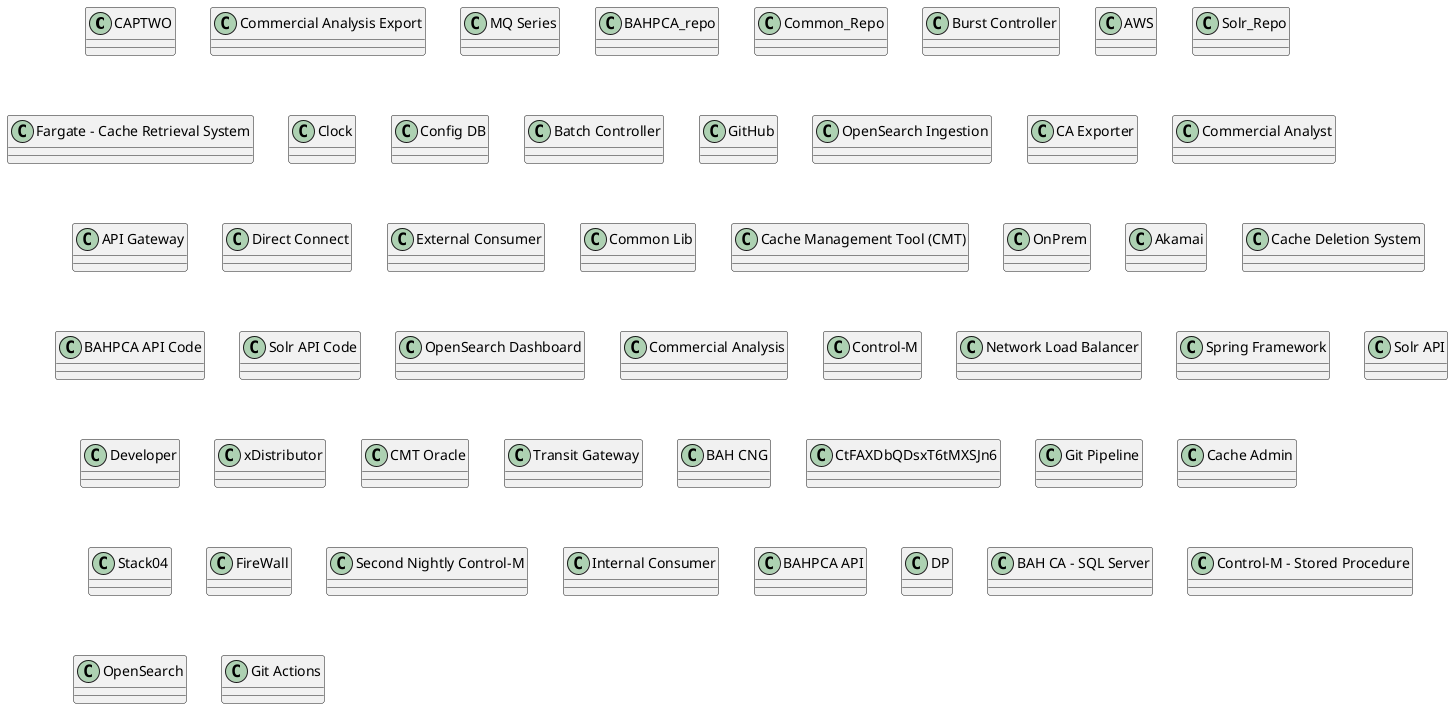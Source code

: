 @startuml
'https://plantuml.com/class-diagram

' CONVERT ICEPANEL DIAGRAM ===========
' Convert            : it.brunasti.icepanel.tools.IcePanelToPlantUMLConverter
' IcePanel JSON File : [./src/test/resources/icepanel-structured.json]
' Configuration      : [./docs/config.json]
' Generated at       : Thu Apr 04 14:29:04 CEST 2024


' CLASSES =======
' {"JDgumJdxCj5dCURdCtKN":{"tagIds":[],"icon":null,"parentIds":["ZCIGbr1fDwSZINSjOb44","CtFAXDbQDsxT6tMXSJn6"],"caption":"","description":"","type":"store","domainId":"rCYIS5lGaeAAIm6lcoo1","parentId":"ZCIGbr1fDwSZINSjOb44","teamIds":[],"technologies":{},"external":false,"name":"CAPTWO","links":{},"id":"JDgumJdxCj5dCURdCtKN","status":"live"},"BxsQud7gKwTvBJQ0KNj2":{"tagIds":[],"icon":{"catalogTechnologyId":"4snyMHpcbNYOElH0BsLc","name":"Spring Apps","url":"https:\/\/icon.icepanel.io\/azure\/png-128\/web\/Azure-Spring-Apps.png"},"parentIds":["cpxxV9fxmR1pgCAxHFdB","CtFAXDbQDsxT6tMXSJn6"],"caption":"","description":"","type":"app","domainId":"rCYIS5lGaeAAIm6lcoo1","parentId":"cpxxV9fxmR1pgCAxHFdB","teamIds":[],"technologies":{"4snyMHpcbNYOElH0BsLc":{"color":"blue","provider":"azure","name":"Spring Apps","index":0,"iconUrl":"https:\/\/icon.icepanel.io\/azure\/png-128\/web\/Azure-Spring-Apps.png","id":"4snyMHpcbNYOElH0BsLc","type":null,"nameShort":"Spring Apps"}},"external":false,"name":"Commercial Analysis Export","links":{},"id":"BxsQud7gKwTvBJQ0KNj2","status":"live"},"P8FRwIacDu7PGvfS8xYm":{"tagIds":[],"icon":{"catalogTechnologyId":"r5jYD8AvS37iGIDQfFDp","name":"IBM MQ","url":"https:\/\/icon.icepanel.io\/custom\/png-128\/ibmmq.png"},"parentIds":["ZCIGbr1fDwSZINSjOb44","CtFAXDbQDsxT6tMXSJn6"],"caption":"","description":"","type":"store","domainId":"rCYIS5lGaeAAIm6lcoo1","parentId":"ZCIGbr1fDwSZINSjOb44","teamIds":[],"technologies":{"r5jYD8AvS37iGIDQfFDp":{"color":"purple","provider":null,"name":"IBM MQ","index":0,"iconUrl":"https:\/\/icon.icepanel.io\/custom\/png-128\/ibmmq.png","id":"r5jYD8AvS37iGIDQfFDp","type":null,"nameShort":"IBM MQ"}},"external":false,"name":"MQ Series","links":{},"id":"P8FRwIacDu7PGvfS8xYm","status":"live"},"DzQ4VPgJYKxSkilz6snk":{"tagIds":[],"icon":{"catalogTechnologyId":"mCxmUTwyXKCTs7oN26iG","urlDark":"https:\/\/icon.icepanel.io\/aws-res\/png-128-dark\/General-Icons\/Git-Repository.png","name":"Git Repository","urlLight":"https:\/\/icon.icepanel.io\/aws-res\/png-128-light\/General-Icons\/Git-Repository.png"},"parentIds":["axBWvtIPYmpByC3xkoHt","CtFAXDbQDsxT6tMXSJn6"],"caption":"","description":"","type":"app","domainId":"rCYIS5lGaeAAIm6lcoo1","parentId":"axBWvtIPYmpByC3xkoHt","teamIds":[],"technologies":{"mCxmUTwyXKCTs7oN26iG":{"iconUrlDark":"https:\/\/icon.icepanel.io\/aws-res\/png-128-dark\/General-Icons\/Git-Repository.png","iconUrlLight":"https:\/\/icon.icepanel.io\/aws-res\/png-128-light\/General-Icons\/Git-Repository.png","color":"grey","provider":"aws","name":"Git Repository","index":0,"id":"mCxmUTwyXKCTs7oN26iG","type":null,"nameShort":"Git Repository"}},"external":false,"name":"BAHPCA_repo","links":{},"id":"DzQ4VPgJYKxSkilz6snk","status":"live"},"6uyz5GXgHFSVjrwIwRKC":{"tagIds":[],"icon":{"catalogTechnologyId":"mCxmUTwyXKCTs7oN26iG","urlDark":"https:\/\/icon.icepanel.io\/aws-res\/png-128-dark\/General-Icons\/Git-Repository.png","name":"Git Repository","urlLight":"https:\/\/icon.icepanel.io\/aws-res\/png-128-light\/General-Icons\/Git-Repository.png"},"parentIds":["axBWvtIPYmpByC3xkoHt","CtFAXDbQDsxT6tMXSJn6"],"caption":"","description":"","type":"app","domainId":"rCYIS5lGaeAAIm6lcoo1","parentId":"axBWvtIPYmpByC3xkoHt","teamIds":[],"technologies":{"mCxmUTwyXKCTs7oN26iG":{"iconUrlDark":"https:\/\/icon.icepanel.io\/aws-res\/png-128-dark\/General-Icons\/Git-Repository.png","iconUrlLight":"https:\/\/icon.icepanel.io\/aws-res\/png-128-light\/General-Icons\/Git-Repository.png","color":"grey","provider":"aws","name":"Git Repository","index":0,"id":"mCxmUTwyXKCTs7oN26iG","type":null,"nameShort":"Git Repository"}},"external":false,"name":"Common_Repo","links":{},"id":"6uyz5GXgHFSVjrwIwRKC","status":"live"},"iCsNVDctelyaR2c4wnkh":{"tagIds":[],"icon":{"catalogTechnologyId":"g7ypLeJbtQ45CmU64LeK","urlDark":"https:\/\/icon.icepanel.io\/aws-res\/png-128-dark\/Compute\/Amazon-EC2_Instance.png","name":"Amazon EC2 Instance","urlLight":"https:\/\/icon.icepanel.io\/aws-res\/png-128-light\/Compute\/Amazon-EC2_Instance.png"},"parentIds":["ZCIGbr1fDwSZINSjOb44","CtFAXDbQDsxT6tMXSJn6"],"caption":"CAPTWO 04 - sse-mhs","description":"","type":"app","domainId":"rCYIS5lGaeAAIm6lcoo1","parentId":"ZCIGbr1fDwSZINSjOb44","teamIds":[],"technologies":{"g7ypLeJbtQ45CmU64LeK":{"iconUrlDark":"https:\/\/icon.icepanel.io\/aws-res\/png-128-dark\/Compute\/Amazon-EC2_Instance.png","iconUrlLight":"https:\/\/icon.icepanel.io\/aws-res\/png-128-light\/Compute\/Amazon-EC2_Instance.png","color":"orange","provider":"aws","name":"Amazon EC2 Instance","index":0,"id":"g7ypLeJbtQ45CmU64LeK","type":null,"nameShort":"EC2 Instance"}},"external":false,"name":"Burst Controller","links":{},"id":"iCsNVDctelyaR2c4wnkh","status":"live"},"9vmw8B9ZSNjTOfwkQyX1":{"tagIds":[],"icon":{"catalogTechnologyId":"3iCmi2W9zVxc1TblWLOp","urlDark":"https:\/\/icon.icepanel.io\/custom\/png-128-dark\/amazon-web-services.png","name":"Amazon Web Services (AWS)","urlLight":"https:\/\/icon.icepanel.io\/custom\/png-128-light\/amazon-web-services.png"},"parentIds":["CtFAXDbQDsxT6tMXSJn6"],"caption":"An external service we rely on","description":"","type":"system","domainId":"rCYIS5lGaeAAIm6lcoo1","parentId":"CtFAXDbQDsxT6tMXSJn6","teamIds":[],"technologies":{"3iCmi2W9zVxc1TblWLOp":{"iconUrlDark":"https:\/\/icon.icepanel.io\/custom\/png-128-dark\/amazon-web-services.png","iconUrlLight":"https:\/\/icon.icepanel.io\/custom\/png-128-light\/amazon-web-services.png","color":"orange","provider":"aws","name":"Amazon Web Services (AWS)","index":0,"id":"3iCmi2W9zVxc1TblWLOp","type":"provider","nameShort":"AWS"}},"external":true,"name":"AWS","links":{},"id":"9vmw8B9ZSNjTOfwkQyX1","status":"live"},"nd7uOWs4bfaeXm73vKFa":{"tagIds":[],"icon":{"catalogTechnologyId":"mCxmUTwyXKCTs7oN26iG","urlDark":"https:\/\/icon.icepanel.io\/aws-res\/png-128-dark\/General-Icons\/Git-Repository.png","name":"Git Repository","urlLight":"https:\/\/icon.icepanel.io\/aws-res\/png-128-light\/General-Icons\/Git-Repository.png"},"parentIds":["axBWvtIPYmpByC3xkoHt","CtFAXDbQDsxT6tMXSJn6"],"caption":"","description":"","type":"app","domainId":"rCYIS5lGaeAAIm6lcoo1","parentId":"axBWvtIPYmpByC3xkoHt","teamIds":[],"technologies":{"mCxmUTwyXKCTs7oN26iG":{"iconUrlDark":"https:\/\/icon.icepanel.io\/aws-res\/png-128-dark\/General-Icons\/Git-Repository.png","iconUrlLight":"https:\/\/icon.icepanel.io\/aws-res\/png-128-light\/General-Icons\/Git-Repository.png","color":"grey","provider":"aws","name":"Git Repository","index":0,"id":"mCxmUTwyXKCTs7oN26iG","type":null,"nameShort":"Git Repository"}},"external":false,"name":"Solr_Repo","links":{},"id":"nd7uOWs4bfaeXm73vKFa","status":"live"},"I7vFZFsQJpkrgebKgiyg":{"tagIds":[],"icon":{"catalogTechnologyId":"xcVKciiQFpqKZwkF7S8l","name":"AWS Fargate","url":"https:\/\/icon.icepanel.io\/aws\/png-128-rounded\/Compute\/AWS-Fargate.png"},"parentIds":["CtFAXDbQDsxT6tMXSJn6"],"caption":"","description":"","type":"area","domainId":"rCYIS5lGaeAAIm6lcoo1","parentId":"CtFAXDbQDsxT6tMXSJn6","teamIds":[],"technologies":{"xcVKciiQFpqKZwkF7S8l":{"color":"orange","provider":"aws","name":"AWS Fargate","index":0,"iconUrl":"https:\/\/icon.icepanel.io\/aws\/png-128-rounded\/Compute\/AWS-Fargate.png","id":"xcVKciiQFpqKZwkF7S8l","type":"service","nameShort":"Fargate"}},"external":false,"name":"Fargate - Cache Retrieval System","links":{},"id":"I7vFZFsQJpkrgebKgiyg","status":"live"},"gjWRDpkTJ13KPRmh36F5":{"tagIds":[],"icon":null,"parentIds":["ZCIGbr1fDwSZINSjOb44","CtFAXDbQDsxT6tMXSJn6"],"caption":"","description":"","type":"app","domainId":"rCYIS5lGaeAAIm6lcoo1","parentId":"ZCIGbr1fDwSZINSjOb44","teamIds":[],"technologies":{},"external":false,"name":"Clock","links":{},"id":"gjWRDpkTJ13KPRmh36F5","status":"live"},"oTdOuXLuTyPzLeCjIYDx":{"tagIds":[],"icon":null,"parentIds":["ZCIGbr1fDwSZINSjOb44","CtFAXDbQDsxT6tMXSJn6"],"caption":"","description":"","type":"store","domainId":"rCYIS5lGaeAAIm6lcoo1","parentId":"ZCIGbr1fDwSZINSjOb44","teamIds":[],"technologies":{},"external":false,"name":"Config DB","links":{},"id":"oTdOuXLuTyPzLeCjIYDx","status":"live"},"FbHUk96QaZQVUumba63H":{"tagIds":[],"icon":{"catalogTechnologyId":"g7ypLeJbtQ45CmU64LeK","urlDark":"https:\/\/icon.icepanel.io\/aws-res\/png-128-dark\/Compute\/Amazon-EC2_Instance.png","name":"Amazon EC2 Instance","urlLight":"https:\/\/icon.icepanel.io\/aws-res\/png-128-light\/Compute\/Amazon-EC2_Instance.png"},"parentIds":["ZCIGbr1fDwSZINSjOb44","CtFAXDbQDsxT6tMXSJn6"],"caption":"CAPTWO 04 - evm-bahem","description":"","type":"app","domainId":"rCYIS5lGaeAAIm6lcoo1","parentId":"ZCIGbr1fDwSZINSjOb44","teamIds":[],"technologies":{"g7ypLeJbtQ45CmU64LeK":{"iconUrlDark":"https:\/\/icon.icepanel.io\/aws-res\/png-128-dark\/Compute\/Amazon-EC2_Instance.png","iconUrlLight":"https:\/\/icon.icepanel.io\/aws-res\/png-128-light\/Compute\/Amazon-EC2_Instance.png","color":"orange","provider":"aws","name":"Amazon EC2 Instance","index":0,"id":"g7ypLeJbtQ45CmU64LeK","type":null,"nameShort":"EC2 Instance"}},"external":false,"name":"Batch Controller","links":{},"id":"FbHUk96QaZQVUumba63H","status":"live"},"axBWvtIPYmpByC3xkoHt":{"tagIds":[],"icon":{"catalogTechnologyId":"98RCFnxKrjfxQG4YGPWR","urlDark":"https:\/\/icon.icepanel.io\/devicons\/png-128-dark\/github.png","name":"GitHub","urlLight":"https:\/\/icon.icepanel.io\/devicons\/png-128-light\/github.png","url":"https:\/\/icon.icepanel.io\/devicons\/png-128\/github.png"},"parentIds":["CtFAXDbQDsxT6tMXSJn6"],"caption":"","description":"","type":"system","domainId":"rCYIS5lGaeAAIm6lcoo1","parentId":"CtFAXDbQDsxT6tMXSJn6","teamIds":[],"technologies":{"98RCFnxKrjfxQG4YGPWR":{"iconUrlDark":"https:\/\/icon.icepanel.io\/devicons\/png-128-dark\/github.png","iconUrlLight":"https:\/\/icon.icepanel.io\/devicons\/png-128-light\/github.png","color":"black","provider":null,"name":"GitHub","index":0,"iconUrl":"https:\/\/icon.icepanel.io\/devicons\/png-128\/github.png","id":"98RCFnxKrjfxQG4YGPWR","type":null,"nameShort":"GitHub"}},"external":false,"name":"GitHub","links":{},"id":"axBWvtIPYmpByC3xkoHt","status":"live"},"oLiyCOrWiJ4p4jQxIr1F":{"tagIds":[],"icon":{"catalogTechnologyId":"FitKYbV3vW7tlIcokJKM","urlDark":"https:\/\/icon.icepanel.io\/aws-res\/png-128-dark\/loT\/AWS-IoT-Analytics_Pipeline.png","name":"AWS IoT Analytics Pipeline","urlLight":"https:\/\/icon.icepanel.io\/aws-res\/png-128-light\/loT\/AWS-IoT-Analytics_Pipeline.png"},"parentIds":["cpxxV9fxmR1pgCAxHFdB","CtFAXDbQDsxT6tMXSJn6"],"caption":"","description":"","type":"app","domainId":"rCYIS5lGaeAAIm6lcoo1","parentId":"cpxxV9fxmR1pgCAxHFdB","teamIds":[],"technologies":{"FitKYbV3vW7tlIcokJKM":{"iconUrlDark":"https:\/\/icon.icepanel.io\/aws-res\/png-128-dark\/loT\/AWS-IoT-Analytics_Pipeline.png","iconUrlLight":"https:\/\/icon.icepanel.io\/aws-res\/png-128-light\/loT\/AWS-IoT-Analytics_Pipeline.png","color":"green","provider":"aws","name":"AWS IoT Analytics Pipeline","index":0,"id":"FitKYbV3vW7tlIcokJKM","type":null,"nameShort":"IoT Analytics Pipeline"}},"external":false,"name":"OpenSearch Ingestion","links":{},"id":"oLiyCOrWiJ4p4jQxIr1F","status":"live"},"aik6DuJQc2KhSf4c5QZV":{"tagIds":[],"icon":{"catalogTechnologyId":"mCxmUTwyXKCTs7oN26iG","urlDark":"https:\/\/icon.icepanel.io\/aws-res\/png-128-dark\/General-Icons\/Git-Repository.png","name":"Git Repository","urlLight":"https:\/\/icon.icepanel.io\/aws-res\/png-128-light\/General-Icons\/Git-Repository.png"},"parentIds":["axBWvtIPYmpByC3xkoHt","CtFAXDbQDsxT6tMXSJn6"],"caption":"","description":"","type":"app","domainId":"rCYIS5lGaeAAIm6lcoo1","parentId":"axBWvtIPYmpByC3xkoHt","teamIds":[],"technologies":{"mCxmUTwyXKCTs7oN26iG":{"iconUrlDark":"https:\/\/icon.icepanel.io\/aws-res\/png-128-dark\/General-Icons\/Git-Repository.png","iconUrlLight":"https:\/\/icon.icepanel.io\/aws-res\/png-128-light\/General-Icons\/Git-Repository.png","color":"grey","provider":"aws","name":"Git Repository","index":0,"id":"mCxmUTwyXKCTs7oN26iG","type":null,"nameShort":"Git Repository"}},"external":false,"name":"CA Exporter","links":{},"id":"aik6DuJQc2KhSf4c5QZV","status":"live"},"f1fiXJziytRGVe7hFuLo":{"tagIds":[],"icon":null,"parentIds":["CtFAXDbQDsxT6tMXSJn6"],"caption":"","description":"","type":"actor","domainId":"rCYIS5lGaeAAIm6lcoo1","parentId":"CtFAXDbQDsxT6tMXSJn6","teamIds":[],"technologies":{},"external":false,"name":"Commercial Analyst","links":{},"id":"f1fiXJziytRGVe7hFuLo","status":"live"},"heuHGHPQyPiOSCrreA29":{"tagIds":[],"icon":{"catalogTechnologyId":"7QHP34ZO20DfrkvkWWh8","name":"AWS API Gateway","url":"https:\/\/icon.icepanel.io\/aws\/png-128-rounded\/App-Integration\/Amazon-API-Gateway.png"},"parentIds":["cpxxV9fxmR1pgCAxHFdB","CtFAXDbQDsxT6tMXSJn6"],"caption":"","description":"","type":"app","domainId":"rCYIS5lGaeAAIm6lcoo1","parentId":"cpxxV9fxmR1pgCAxHFdB","teamIds":[],"technologies":{"7QHP34ZO20DfrkvkWWh8":{"color":"pink","provider":"aws","name":"AWS API Gateway","index":0,"iconUrl":"https:\/\/icon.icepanel.io\/aws\/png-128-rounded\/App-Integration\/Amazon-API-Gateway.png","id":"7QHP34ZO20DfrkvkWWh8","type":"service","nameShort":"API Gateway"}},"external":false,"name":"API Gateway","links":{},"id":"heuHGHPQyPiOSCrreA29","status":"live"},"p4yomm0RrOrYTNX8VvEg":{"tagIds":[],"icon":{"catalogTechnologyId":"XKlENu5pnf1y8hrYx8pR","name":"AWS Direct Connect","url":"https:\/\/icon.icepanel.io\/aws\/png-128-rounded\/Networking-Content-Delivery\/AWS-Direct-Connect.png"},"parentIds":["cpxxV9fxmR1pgCAxHFdB","CtFAXDbQDsxT6tMXSJn6"],"caption":"","description":"","type":"app","domainId":"rCYIS5lGaeAAIm6lcoo1","parentId":"cpxxV9fxmR1pgCAxHFdB","teamIds":[],"technologies":{"XKlENu5pnf1y8hrYx8pR":{"color":"purple","provider":"aws","name":"AWS Direct Connect","index":0,"iconUrl":"https:\/\/icon.icepanel.io\/aws\/png-128-rounded\/Networking-Content-Delivery\/AWS-Direct-Connect.png","id":"XKlENu5pnf1y8hrYx8pR","type":"service","nameShort":"Direct Connect"}},"external":false,"name":"Direct Connect","links":{},"id":"p4yomm0RrOrYTNX8VvEg","status":"live"},"zG9XKg0FTcWTUZCp0G59":{"tagIds":[],"icon":null,"parentIds":["CtFAXDbQDsxT6tMXSJn6"],"caption":"","description":"","type":"actor","domainId":"rCYIS5lGaeAAIm6lcoo1","parentId":"CtFAXDbQDsxT6tMXSJn6","teamIds":[],"technologies":{},"external":false,"name":"External Consumer","links":{},"id":"zG9XKg0FTcWTUZCp0G59","status":"live"},"DqaxYHtWGYqlWeYgZkyP":{"tagIds":[],"icon":{"catalogTechnologyId":"7NkfDiLzoYOcrpKn1Xda","urlDark":"https:\/\/icon.icepanel.io\/devicons\/png-128-dark\/java.png","name":"Java","urlLight":"https:\/\/icon.icepanel.io\/devicons\/png-128-light\/java.png","url":"https:\/\/icon.icepanel.io\/devicons\/png-128\/java.png"},"parentIds":["4teQrlbMUj5LLqxdVcPK","cpxxV9fxmR1pgCAxHFdB","CtFAXDbQDsxT6tMXSJn6"],"caption":"","description":"","type":"component","domainId":"rCYIS5lGaeAAIm6lcoo1","parentId":"4teQrlbMUj5LLqxdVcPK","teamIds":[],"technologies":{"7NkfDiLzoYOcrpKn1Xda":{"iconUrlDark":"https:\/\/icon.icepanel.io\/devicons\/png-128-dark\/java.png","iconUrlLight":"https:\/\/icon.icepanel.io\/devicons\/png-128-light\/java.png","color":"blue","provider":null,"name":"Java","index":0,"iconUrl":"https:\/\/icon.icepanel.io\/devicons\/png-128\/java.png","id":"7NkfDiLzoYOcrpKn1Xda","type":"language","nameShort":"Java"}},"external":false,"name":"Common Lib","links":{},"id":"DqaxYHtWGYqlWeYgZkyP","status":"live"},"ca13KkX3DwaOlAXtqCBu":{"tagIds":[],"icon":{"catalogTechnologyId":"g7ypLeJbtQ45CmU64LeK","urlDark":"https:\/\/icon.icepanel.io\/aws-res\/png-128-dark\/Compute\/Amazon-EC2_Instance.png","name":"Amazon EC2 Instance","urlLight":"https:\/\/icon.icepanel.io\/aws-res\/png-128-light\/Compute\/Amazon-EC2_Instance.png"},"parentIds":["ZCIGbr1fDwSZINSjOb44","CtFAXDbQDsxT6tMXSJn6"],"caption":"","description":"","type":"app","domainId":"rCYIS5lGaeAAIm6lcoo1","parentId":"ZCIGbr1fDwSZINSjOb44","teamIds":[],"technologies":{"g7ypLeJbtQ45CmU64LeK":{"iconUrlDark":"https:\/\/icon.icepanel.io\/aws-res\/png-128-dark\/Compute\/Amazon-EC2_Instance.png","iconUrlLight":"https:\/\/icon.icepanel.io\/aws-res\/png-128-light\/Compute\/Amazon-EC2_Instance.png","color":"orange","provider":"aws","name":"Amazon EC2 Instance","index":0,"id":"g7ypLeJbtQ45CmU64LeK","type":null,"nameShort":"EC2 Instance"}},"external":false,"name":"Cache Management Tool (CMT)","links":{},"id":"ca13KkX3DwaOlAXtqCBu","status":"live"},"ZCIGbr1fDwSZINSjOb44":{"tagIds":[],"icon":null,"parentIds":["CtFAXDbQDsxT6tMXSJn6"],"caption":"","description":"","type":"system","domainId":"rCYIS5lGaeAAIm6lcoo1","parentId":"CtFAXDbQDsxT6tMXSJn6","teamIds":[],"technologies":{},"external":false,"name":"OnPrem","links":{},"id":"ZCIGbr1fDwSZINSjOb44","status":"live"},"LqXZYPgQ9UPjc7lqtp7S":{"tagIds":[],"icon":null,"parentIds":["CtFAXDbQDsxT6tMXSJn6"],"caption":"","description":"","type":"system","domainId":"rCYIS5lGaeAAIm6lcoo1","parentId":"CtFAXDbQDsxT6tMXSJn6","teamIds":[],"technologies":{},"external":false,"name":"Akamai","links":{},"id":"LqXZYPgQ9UPjc7lqtp7S","status":"live"},"hQNUt4ZkKRpf1tU4WmD7":{"tagIds":[],"icon":{"catalogTechnologyId":"P98afBibdF0t4DJdJHP3","name":"AWS Lambda","url":"https:\/\/icon.icepanel.io\/aws\/png-128-rounded\/Compute\/AWS-Lambda.png"},"parentIds":["cpxxV9fxmR1pgCAxHFdB","CtFAXDbQDsxT6tMXSJn6"],"caption":"","description":"","type":"app","domainId":"rCYIS5lGaeAAIm6lcoo1","parentId":"cpxxV9fxmR1pgCAxHFdB","teamIds":[],"technologies":{"P98afBibdF0t4DJdJHP3":{"color":"orange","provider":"aws","name":"AWS Lambda","index":0,"iconUrl":"https:\/\/icon.icepanel.io\/aws\/png-128-rounded\/Compute\/AWS-Lambda.png","id":"P98afBibdF0t4DJdJHP3","type":"service","nameShort":"Lambda"}},"external":false,"name":"Cache Deletion System","links":{},"id":"hQNUt4ZkKRpf1tU4WmD7","status":"live"},"Nr2rq32hBezwoAGeNT2U":{"tagIds":[],"icon":{"catalogTechnologyId":"7NkfDiLzoYOcrpKn1Xda","urlDark":"https:\/\/icon.icepanel.io\/devicons\/png-128-dark\/java.png","name":"Java","urlLight":"https:\/\/icon.icepanel.io\/devicons\/png-128-light\/java.png","url":"https:\/\/icon.icepanel.io\/devicons\/png-128\/java.png"},"parentIds":["4teQrlbMUj5LLqxdVcPK","cpxxV9fxmR1pgCAxHFdB","CtFAXDbQDsxT6tMXSJn6"],"caption":"","description":"","type":"component","domainId":"rCYIS5lGaeAAIm6lcoo1","parentId":"4teQrlbMUj5LLqxdVcPK","teamIds":[],"technologies":{"7NkfDiLzoYOcrpKn1Xda":{"iconUrlDark":"https:\/\/icon.icepanel.io\/devicons\/png-128-dark\/java.png","iconUrlLight":"https:\/\/icon.icepanel.io\/devicons\/png-128-light\/java.png","color":"blue","provider":null,"name":"Java","index":0,"iconUrl":"https:\/\/icon.icepanel.io\/devicons\/png-128\/java.png","id":"7NkfDiLzoYOcrpKn1Xda","type":"language","nameShort":"Java"}},"external":false,"name":"BAHPCA API Code","links":{},"id":"Nr2rq32hBezwoAGeNT2U","status":"live"},"Vg8nvjzPDirSBRjT8K3Q":{"tagIds":[],"icon":{"catalogTechnologyId":"7NkfDiLzoYOcrpKn1Xda","urlDark":"https:\/\/icon.icepanel.io\/devicons\/png-128-dark\/java.png","name":"Java","urlLight":"https:\/\/icon.icepanel.io\/devicons\/png-128-light\/java.png","url":"https:\/\/icon.icepanel.io\/devicons\/png-128\/java.png"},"parentIds":["OmsC5XSTv64h2ua9yNDK","cpxxV9fxmR1pgCAxHFdB","CtFAXDbQDsxT6tMXSJn6"],"caption":"","description":"","type":"component","domainId":"rCYIS5lGaeAAIm6lcoo1","parentId":"OmsC5XSTv64h2ua9yNDK","teamIds":[],"technologies":{"7NkfDiLzoYOcrpKn1Xda":{"iconUrlDark":"https:\/\/icon.icepanel.io\/devicons\/png-128-dark\/java.png","iconUrlLight":"https:\/\/icon.icepanel.io\/devicons\/png-128-light\/java.png","color":"blue","provider":null,"name":"Java","index":0,"iconUrl":"https:\/\/icon.icepanel.io\/devicons\/png-128\/java.png","id":"7NkfDiLzoYOcrpKn1Xda","type":"language","nameShort":"Java"}},"external":false,"name":"Solr API Code","links":{},"id":"Vg8nvjzPDirSBRjT8K3Q","status":"live"},"LOCysP2vMe5DXLAHEYdU":{"tagIds":[],"icon":{"catalogTechnologyId":"OILxK1wZlAzxFg0vRPea","urlDark":"https:\/\/icon.icepanel.io\/aws-res\/png-128-dark\/Analytics\/Amazon-OpenSearch-Service_Data-Node.png","name":"Amazon OpenSearch Service Data Node","urlLight":"https:\/\/icon.icepanel.io\/aws-res\/png-128-light\/Analytics\/Amazon-OpenSearch-Service_Data-Node.png"},"parentIds":["cpxxV9fxmR1pgCAxHFdB","CtFAXDbQDsxT6tMXSJn6"],"caption":"","description":"","type":"app","domainId":"rCYIS5lGaeAAIm6lcoo1","parentId":"cpxxV9fxmR1pgCAxHFdB","teamIds":[],"technologies":{"OILxK1wZlAzxFg0vRPea":{"iconUrlDark":"https:\/\/icon.icepanel.io\/aws-res\/png-128-dark\/Analytics\/Amazon-OpenSearch-Service_Data-Node.png","iconUrlLight":"https:\/\/icon.icepanel.io\/aws-res\/png-128-light\/Analytics\/Amazon-OpenSearch-Service_Data-Node.png","color":"purple","provider":"aws","name":"Amazon OpenSearch Service Data Node","index":0,"id":"OILxK1wZlAzxFg0vRPea","type":null,"nameShort":"OpenSearch Data"}},"external":false,"name":"OpenSearch Dashboard","links":{},"id":"LOCysP2vMe5DXLAHEYdU","status":"live"},"CItv6n6SBurYiSzKIbhf":{"tagIds":[],"icon":{"catalogTechnologyId":"g7ypLeJbtQ45CmU64LeK","urlDark":"https:\/\/icon.icepanel.io\/aws-res\/png-128-dark\/Compute\/Amazon-EC2_Instance.png","name":"Amazon EC2 Instance","urlLight":"https:\/\/icon.icepanel.io\/aws-res\/png-128-light\/Compute\/Amazon-EC2_Instance.png"},"parentIds":["CtFAXDbQDsxT6tMXSJn6"],"caption":"","description":"","type":"area","domainId":"rCYIS5lGaeAAIm6lcoo1","parentId":"CtFAXDbQDsxT6tMXSJn6","teamIds":[],"technologies":{"g7ypLeJbtQ45CmU64LeK":{"iconUrlDark":"https:\/\/icon.icepanel.io\/aws-res\/png-128-dark\/Compute\/Amazon-EC2_Instance.png","iconUrlLight":"https:\/\/icon.icepanel.io\/aws-res\/png-128-light\/Compute\/Amazon-EC2_Instance.png","color":"orange","provider":"aws","name":"Amazon EC2 Instance","index":0,"id":"g7ypLeJbtQ45CmU64LeK","type":null,"nameShort":"EC2 Instance"}},"external":false,"name":"Commercial Analysis","links":{},"id":"CItv6n6SBurYiSzKIbhf","status":"live"},"fw0FSosDQxrXPus6KZ6i":{"tagIds":[],"icon":{"catalogTechnologyId":"IaNfzIrHj6bsi9xzLlU1","name":"Controls Horizontal","url":"https:\/\/icon.icepanel.io\/azure\/png-128\/general\/Controls-Horizontal.png"},"parentIds":["ZCIGbr1fDwSZINSjOb44","CtFAXDbQDsxT6tMXSJn6"],"caption":"Batch Job which invokes Burst Controller","description":"","type":"app","domainId":"rCYIS5lGaeAAIm6lcoo1","parentId":"ZCIGbr1fDwSZINSjOb44","teamIds":[],"technologies":{"IaNfzIrHj6bsi9xzLlU1":{"color":"green","provider":"azure","name":"Controls Horizontal","index":0,"iconUrl":"https:\/\/icon.icepanel.io\/azure\/png-128\/general\/Controls-Horizontal.png","id":"IaNfzIrHj6bsi9xzLlU1","type":null,"nameShort":"Controls Horizontal"}},"external":false,"name":"Control-M","links":{},"id":"fw0FSosDQxrXPus6KZ6i","status":"live"},"Xoxj4IX90NjN8wiNvxFB":{"tagIds":[],"icon":{"catalogTechnologyId":"O9SolLOSdfQdenVfr2QE","name":"Load Balancer","url":"https:\/\/icon.icepanel.io\/azure\/png-128\/networking\/Load-Balancers.png"},"parentIds":["cpxxV9fxmR1pgCAxHFdB","CtFAXDbQDsxT6tMXSJn6"],"caption":"","description":"","type":"app","domainId":"rCYIS5lGaeAAIm6lcoo1","parentId":"cpxxV9fxmR1pgCAxHFdB","teamIds":[],"technologies":{"O9SolLOSdfQdenVfr2QE":{"color":"green","provider":"azure","name":"Load Balancer","index":0,"iconUrl":"https:\/\/icon.icepanel.io\/azure\/png-128\/networking\/Load-Balancers.png","id":"O9SolLOSdfQdenVfr2QE","type":"service","nameShort":"Load Balancer"}},"external":false,"name":"Network Load Balancer","links":{},"id":"Xoxj4IX90NjN8wiNvxFB","status":"live"},"JOCj92Vc2CEAUN8hquBI":{"tagIds":[],"icon":{"catalogTechnologyId":"M8wTWhwNJfsMnYw8s7Os","name":"Spring","url":"https:\/\/icon.icepanel.io\/devicons\/png-128\/spring.png"},"parentIds":["4teQrlbMUj5LLqxdVcPK","cpxxV9fxmR1pgCAxHFdB","CtFAXDbQDsxT6tMXSJn6"],"caption":"","description":"","type":"component","domainId":"rCYIS5lGaeAAIm6lcoo1","parentId":"4teQrlbMUj5LLqxdVcPK","teamIds":[],"technologies":{"M8wTWhwNJfsMnYw8s7Os":{"color":"green","provider":null,"name":"Spring","index":0,"iconUrl":"https:\/\/icon.icepanel.io\/devicons\/png-128\/spring.png","id":"M8wTWhwNJfsMnYw8s7Os","type":null,"nameShort":"Spring"}},"external":false,"name":"Spring Framework","links":{},"id":"JOCj92Vc2CEAUN8hquBI","status":"live"},"OmsC5XSTv64h2ua9yNDK":{"tagIds":[],"icon":{"catalogTechnologyId":"4snyMHpcbNYOElH0BsLc","name":"Spring Apps","url":"https:\/\/icon.icepanel.io\/azure\/png-128\/web\/Azure-Spring-Apps.png"},"parentIds":["cpxxV9fxmR1pgCAxHFdB","CtFAXDbQDsxT6tMXSJn6"],"caption":"","description":"","type":"app","domainId":"rCYIS5lGaeAAIm6lcoo1","parentId":"cpxxV9fxmR1pgCAxHFdB","teamIds":[],"technologies":{"4snyMHpcbNYOElH0BsLc":{"color":"blue","provider":"azure","name":"Spring Apps","index":0,"iconUrl":"https:\/\/icon.icepanel.io\/azure\/png-128\/web\/Azure-Spring-Apps.png","id":"4snyMHpcbNYOElH0BsLc","type":null,"nameShort":"Spring Apps"}},"external":false,"name":"Solr API","links":{},"id":"OmsC5XSTv64h2ua9yNDK","status":"live"},"oTbmuU7ncIHqPnGupIDk":{"tagIds":[],"icon":null,"parentIds":["CtFAXDbQDsxT6tMXSJn6"],"caption":"","description":"","type":"actor","domainId":"rCYIS5lGaeAAIm6lcoo1","parentId":"CtFAXDbQDsxT6tMXSJn6","teamIds":[],"technologies":{},"external":false,"name":"Developer","links":{},"id":"oTbmuU7ncIHqPnGupIDk","status":"live"},"CBSTDIDaQZluhMUnj5Mq":{"tagIds":[],"icon":{"catalogTechnologyId":"g7ypLeJbtQ45CmU64LeK","urlDark":"https:\/\/icon.icepanel.io\/aws-res\/png-128-dark\/Compute\/Amazon-EC2_Instance.png","name":"Amazon EC2 Instance","urlLight":"https:\/\/icon.icepanel.io\/aws-res\/png-128-light\/Compute\/Amazon-EC2_Instance.png"},"parentIds":["ZCIGbr1fDwSZINSjOb44","CtFAXDbQDsxT6tMXSJn6"],"caption":"","description":"","type":"app","domainId":"rCYIS5lGaeAAIm6lcoo1","parentId":"ZCIGbr1fDwSZINSjOb44","teamIds":[],"technologies":{"g7ypLeJbtQ45CmU64LeK":{"iconUrlDark":"https:\/\/icon.icepanel.io\/aws-res\/png-128-dark\/Compute\/Amazon-EC2_Instance.png","iconUrlLight":"https:\/\/icon.icepanel.io\/aws-res\/png-128-light\/Compute\/Amazon-EC2_Instance.png","color":"orange","provider":"aws","name":"Amazon EC2 Instance","index":0,"id":"g7ypLeJbtQ45CmU64LeK","type":null,"nameShort":"EC2 Instance"}},"external":false,"name":"xDistributor","links":{},"id":"CBSTDIDaQZluhMUnj5Mq","status":"live"},"HhxISGaz4P94iRFwLQgB":{"tagIds":[],"icon":{"catalogTechnologyId":"915uOxeahqTBIUMukZqC","urlDark":"https:\/\/icon.icepanel.io\/devicons\/png-128-dark\/oracle.png","name":"Oracle Database","urlLight":"https:\/\/icon.icepanel.io\/devicons\/png-128-light\/oracle.png","url":"https:\/\/icon.icepanel.io\/devicons\/png-128\/oracle.png"},"parentIds":["ZCIGbr1fDwSZINSjOb44","CtFAXDbQDsxT6tMXSJn6"],"caption":"This DB is shared with the \"Ground Cache\"","description":"","type":"store","domainId":"rCYIS5lGaeAAIm6lcoo1","parentId":"ZCIGbr1fDwSZINSjOb44","teamIds":[],"technologies":{"915uOxeahqTBIUMukZqC":{"iconUrlDark":"https:\/\/icon.icepanel.io\/devicons\/png-128-dark\/oracle.png","iconUrlLight":"https:\/\/icon.icepanel.io\/devicons\/png-128-light\/oracle.png","color":"red","provider":null,"name":"Oracle Database","index":0,"iconUrl":"https:\/\/icon.icepanel.io\/devicons\/png-128\/oracle.png","id":"915uOxeahqTBIUMukZqC","type":"database","nameShort":"Oracle"}},"external":false,"name":"CMT Oracle","links":{},"id":"HhxISGaz4P94iRFwLQgB","status":"live"},"MoA8eTudOD7sWkzZF9av":{"tagIds":[],"icon":{"catalogTechnologyId":"BCRxgt3yxvzcvoFz5mfx","name":"AWS Transit Gateway","url":"https:\/\/icon.icepanel.io\/aws\/png-128-rounded\/Networking-Content-Delivery\/AWS-Transit-Gateway.png"},"parentIds":["cpxxV9fxmR1pgCAxHFdB","CtFAXDbQDsxT6tMXSJn6"],"caption":"","description":"","type":"app","domainId":"rCYIS5lGaeAAIm6lcoo1","parentId":"cpxxV9fxmR1pgCAxHFdB","teamIds":[],"technologies":{"BCRxgt3yxvzcvoFz5mfx":{"color":"purple","provider":"aws","name":"AWS Transit Gateway","index":0,"iconUrl":"https:\/\/icon.icepanel.io\/aws\/png-128-rounded\/Networking-Content-Delivery\/AWS-Transit-Gateway.png","id":"BCRxgt3yxvzcvoFz5mfx","type":"service","nameShort":"Transit Gateway"}},"external":false,"name":"Transit Gateway","links":{},"id":"MoA8eTudOD7sWkzZF9av","status":"live"},"cpxxV9fxmR1pgCAxHFdB":{"tagIds":[],"icon":null,"parentIds":["CtFAXDbQDsxT6tMXSJn6"],"caption":"Delivers value to our customers","description":"","type":"system","domainId":"rCYIS5lGaeAAIm6lcoo1","parentId":"CtFAXDbQDsxT6tMXSJn6","teamIds":[],"technologies":{},"external":false,"name":"BAH CNG","links":{},"id":"cpxxV9fxmR1pgCAxHFdB","status":"live"},"CtFAXDbQDsxT6tMXSJn6":{"tagIds":[],"icon":null,"parentIds":[],"caption":"","description":"","type":"root","domainId":"rCYIS5lGaeAAIm6lcoo1","parentId":null,"teamIds":[],"technologies":{},"external":false,"name":"","links":{},"id":"CtFAXDbQDsxT6tMXSJn6","status":"live"},"F2hUPV68esNdYOZlEDZp":{"tagIds":[],"icon":null,"parentIds":["axBWvtIPYmpByC3xkoHt","CtFAXDbQDsxT6tMXSJn6"],"caption":"","description":"","type":"app","domainId":"rCYIS5lGaeAAIm6lcoo1","parentId":"axBWvtIPYmpByC3xkoHt","teamIds":[],"technologies":{},"external":false,"name":"Git Pipeline","links":{},"id":"F2hUPV68esNdYOZlEDZp","status":"live"},"mtyHirRmDImFDmca6URg":{"tagIds":[],"icon":null,"parentIds":["CtFAXDbQDsxT6tMXSJn6"],"caption":"","description":"","type":"actor","domainId":"rCYIS5lGaeAAIm6lcoo1","parentId":"CtFAXDbQDsxT6tMXSJn6","teamIds":[],"technologies":{},"external":false,"name":"Cache Admin","links":{},"id":"mtyHirRmDImFDmca6URg","status":"live"},"inWNURLOkdfMxP6gZ2Ap":{"tagIds":[],"icon":null,"parentIds":["CtFAXDbQDsxT6tMXSJn6"],"caption":"","description":"","type":"area","domainId":"rCYIS5lGaeAAIm6lcoo1","parentId":"CtFAXDbQDsxT6tMXSJn6","teamIds":[],"technologies":{},"external":false,"name":"Stack04","links":{},"id":"inWNURLOkdfMxP6gZ2Ap","status":"live"},"uFk6F6ZcKKvnkVRkCNgH":{"tagIds":[],"icon":{"catalogTechnologyId":"Hq12fAPwe9ECm6ms8uHO","urlDark":"https:\/\/icon.icepanel.io\/aws-res\/png-128-dark\/General-Icons\/Firewall.png","name":"Firewall","urlLight":"https:\/\/icon.icepanel.io\/aws-res\/png-128-light\/General-Icons\/Firewall.png"},"parentIds":["cpxxV9fxmR1pgCAxHFdB","CtFAXDbQDsxT6tMXSJn6"],"caption":"","description":"","type":"app","domainId":"rCYIS5lGaeAAIm6lcoo1","parentId":"cpxxV9fxmR1pgCAxHFdB","teamIds":[],"technologies":{"Hq12fAPwe9ECm6ms8uHO":{"iconUrlDark":"https:\/\/icon.icepanel.io\/aws-res\/png-128-dark\/General-Icons\/Firewall.png","iconUrlLight":"https:\/\/icon.icepanel.io\/aws-res\/png-128-light\/General-Icons\/Firewall.png","color":"grey","provider":"aws","name":"Firewall","index":0,"id":"Hq12fAPwe9ECm6ms8uHO","type":null,"nameShort":"Firewall"}},"external":false,"name":"FireWall","links":{},"id":"uFk6F6ZcKKvnkVRkCNgH","status":"live"},"M6xfKV1sWabaqUXxMo6D":{"tagIds":[],"icon":{"catalogTechnologyId":"IaNfzIrHj6bsi9xzLlU1","name":"Controls Horizontal","url":"https:\/\/icon.icepanel.io\/azure\/png-128\/general\/Controls-Horizontal.png"},"parentIds":["ZCIGbr1fDwSZINSjOb44","CtFAXDbQDsxT6tMXSJn6"],"caption":"","description":"","type":"app","domainId":"rCYIS5lGaeAAIm6lcoo1","parentId":"ZCIGbr1fDwSZINSjOb44","teamIds":[],"technologies":{"IaNfzIrHj6bsi9xzLlU1":{"color":"green","provider":"azure","name":"Controls Horizontal","index":0,"iconUrl":"https:\/\/icon.icepanel.io\/azure\/png-128\/general\/Controls-Horizontal.png","id":"IaNfzIrHj6bsi9xzLlU1","type":null,"nameShort":"Controls Horizontal"}},"external":false,"name":"Second Nightly Control-M","links":{},"id":"M6xfKV1sWabaqUXxMo6D","status":"live"},"wSyyLfkRhknshpX3pdWJ":{"tagIds":[],"icon":null,"parentIds":["CtFAXDbQDsxT6tMXSJn6"],"caption":"","description":"","type":"actor","domainId":"rCYIS5lGaeAAIm6lcoo1","parentId":"CtFAXDbQDsxT6tMXSJn6","teamIds":[],"technologies":{},"external":false,"name":"Internal Consumer","links":{},"id":"wSyyLfkRhknshpX3pdWJ","status":"live"},"4teQrlbMUj5LLqxdVcPK":{"tagIds":[],"icon":{"catalogTechnologyId":"4snyMHpcbNYOElH0BsLc","name":"Spring Apps","url":"https:\/\/icon.icepanel.io\/azure\/png-128\/web\/Azure-Spring-Apps.png"},"parentIds":["cpxxV9fxmR1pgCAxHFdB","CtFAXDbQDsxT6tMXSJn6"],"caption":"","description":"","type":"app","domainId":"rCYIS5lGaeAAIm6lcoo1","parentId":"cpxxV9fxmR1pgCAxHFdB","teamIds":[],"technologies":{"4snyMHpcbNYOElH0BsLc":{"color":"blue","provider":"azure","name":"Spring Apps","index":0,"iconUrl":"https:\/\/icon.icepanel.io\/azure\/png-128\/web\/Azure-Spring-Apps.png","id":"4snyMHpcbNYOElH0BsLc","type":null,"nameShort":"Spring Apps"}},"external":false,"name":"BAHPCA API","links":{},"id":"4teQrlbMUj5LLqxdVcPK","status":"live"},"zKtL799aVzgaZLWgIcD6":{"tagIds":[],"icon":null,"parentIds":["ZCIGbr1fDwSZINSjOb44","CtFAXDbQDsxT6tMXSJn6"],"caption":"","description":"","type":"store","domainId":"rCYIS5lGaeAAIm6lcoo1","parentId":"ZCIGbr1fDwSZINSjOb44","teamIds":[],"technologies":{},"external":false,"name":"DP","links":{},"id":"zKtL799aVzgaZLWgIcD6","status":"live"},"N5ViUhQIiCffQr67385p":{"tagIds":[],"icon":{"catalogTechnologyId":"Gq2CQtC4j7o8HK2dhuzO","name":"SQL Server Registries","url":"https:\/\/icon.icepanel.io\/azure\/png-128\/databases\/SQL-Server-Registries.png"},"parentIds":["cpxxV9fxmR1pgCAxHFdB","CtFAXDbQDsxT6tMXSJn6"],"caption":"","description":"Steve Edgerton:\n\n- BAHSQL1.bah.ba.com\n- CNG , schema dbo.\n- 100.64.64.215\n- Account: bahsql-prd (147441800008)\n- TCP 1433\n\nLive and Test users\n\nSystem:\n\nWindows Server 2019 ,SQL Server 2017, Domain BAH.ba.com","type":"store","domainId":"rCYIS5lGaeAAIm6lcoo1","parentId":"cpxxV9fxmR1pgCAxHFdB","teamIds":[],"technologies":{"Gq2CQtC4j7o8HK2dhuzO":{"color":"blue","provider":"azure","name":"SQL Server Registries","index":0,"iconUrl":"https:\/\/icon.icepanel.io\/azure\/png-128\/databases\/SQL-Server-Registries.png","id":"Gq2CQtC4j7o8HK2dhuzO","type":null,"nameShort":"SQL Server Registries"}},"external":false,"name":"BAH CA\nSQL Server","links":{},"id":"N5ViUhQIiCffQr67385p","status":"live"},"HRtqQ8npZIhFIJyE4fny":{"tagIds":[],"icon":{"catalogTechnologyId":"IaNfzIrHj6bsi9xzLlU1","name":"Controls Horizontal","url":"https:\/\/icon.icepanel.io\/azure\/png-128\/general\/Controls-Horizontal.png"},"parentIds":["ZCIGbr1fDwSZINSjOb44","CtFAXDbQDsxT6tMXSJn6"],"caption":"","description":"","type":"app","domainId":"rCYIS5lGaeAAIm6lcoo1","parentId":"ZCIGbr1fDwSZINSjOb44","teamIds":[],"technologies":{"IaNfzIrHj6bsi9xzLlU1":{"color":"green","provider":"azure","name":"Controls Horizontal","index":0,"iconUrl":"https:\/\/icon.icepanel.io\/azure\/png-128\/general\/Controls-Horizontal.png","id":"IaNfzIrHj6bsi9xzLlU1","type":null,"nameShort":"Controls Horizontal"}},"external":false,"name":"Control-M\nStored Procedure","links":{},"id":"HRtqQ8npZIhFIJyE4fny","status":"live"},"MzZVLTUQ74KbySVwdHfZ":{"tagIds":[],"icon":{"catalogTechnologyId":"Wur5G1okQ9klpm7e5lSv","urlDark":"https:\/\/icon.icepanel.io\/aws-res\/png-128-dark\/Analytics\/Amazon-OpenSearch-Service_Index.png","name":"Amazon OpenSearch Service Index","urlLight":"https:\/\/icon.icepanel.io\/aws-res\/png-128-light\/Analytics\/Amazon-OpenSearch-Service_Index.png"},"parentIds":["cpxxV9fxmR1pgCAxHFdB","CtFAXDbQDsxT6tMXSJn6"],"caption":"","description":"","type":"store","domainId":"rCYIS5lGaeAAIm6lcoo1","parentId":"cpxxV9fxmR1pgCAxHFdB","teamIds":[],"technologies":{"Wur5G1okQ9klpm7e5lSv":{"iconUrlDark":"https:\/\/icon.icepanel.io\/aws-res\/png-128-dark\/Analytics\/Amazon-OpenSearch-Service_Index.png","iconUrlLight":"https:\/\/icon.icepanel.io\/aws-res\/png-128-light\/Analytics\/Amazon-OpenSearch-Service_Index.png","color":"purple","provider":"aws","name":"Amazon OpenSearch Service Index","index":0,"id":"Wur5G1okQ9klpm7e5lSv","type":null,"nameShort":"OpenSearch Index"}},"external":false,"name":"OpenSearch","links":{},"id":"MzZVLTUQ74KbySVwdHfZ","status":"live"},"sevE1WSEK6p75cxmStkb":{"tagIds":[],"icon":null,"parentIds":["axBWvtIPYmpByC3xkoHt","CtFAXDbQDsxT6tMXSJn6"],"caption":"","description":"","type":"app","domainId":"rCYIS5lGaeAAIm6lcoo1","parentId":"axBWvtIPYmpByC3xkoHt","teamIds":[],"technologies":{},"external":false,"name":"Git Actions","links":{},"id":"sevE1WSEK6p75cxmStkb","status":"live"}}
class "CAPTWO" as JDgumJdxCj5dCURdCtKN 
class "Commercial Analysis Export" as BxsQud7gKwTvBJQ0KNj2 
class "MQ Series" as P8FRwIacDu7PGvfS8xYm 
class "BAHPCA_repo" as DzQ4VPgJYKxSkilz6snk 
class "Common_Repo" as 6uyz5GXgHFSVjrwIwRKC 
class "Burst Controller" as iCsNVDctelyaR2c4wnkh 
class "AWS" as 9vmw8B9ZSNjTOfwkQyX1 
class "Solr_Repo" as nd7uOWs4bfaeXm73vKFa 
class "Fargate - Cache Retrieval System" as I7vFZFsQJpkrgebKgiyg 
class "Clock" as gjWRDpkTJ13KPRmh36F5 
class "Config DB" as oTdOuXLuTyPzLeCjIYDx 
class "Batch Controller" as FbHUk96QaZQVUumba63H 
class "GitHub" as axBWvtIPYmpByC3xkoHt 
class "OpenSearch Ingestion" as oLiyCOrWiJ4p4jQxIr1F 
class "CA Exporter" as aik6DuJQc2KhSf4c5QZV 
class "Commercial Analyst" as f1fiXJziytRGVe7hFuLo 
class "API Gateway" as heuHGHPQyPiOSCrreA29 
class "Direct Connect" as p4yomm0RrOrYTNX8VvEg 
class "External Consumer" as zG9XKg0FTcWTUZCp0G59 
class "Common Lib" as DqaxYHtWGYqlWeYgZkyP 
class "Cache Management Tool (CMT)" as ca13KkX3DwaOlAXtqCBu 
class "OnPrem" as ZCIGbr1fDwSZINSjOb44 
class "Akamai" as LqXZYPgQ9UPjc7lqtp7S 
class "Cache Deletion System" as hQNUt4ZkKRpf1tU4WmD7 
class "BAHPCA API Code" as Nr2rq32hBezwoAGeNT2U 
class "Solr API Code" as Vg8nvjzPDirSBRjT8K3Q 
class "OpenSearch Dashboard" as LOCysP2vMe5DXLAHEYdU 
class "Commercial Analysis" as CItv6n6SBurYiSzKIbhf 
class "Control-M" as fw0FSosDQxrXPus6KZ6i 
class "Network Load Balancer" as Xoxj4IX90NjN8wiNvxFB 
class "Spring Framework" as JOCj92Vc2CEAUN8hquBI 
class "Solr API" as OmsC5XSTv64h2ua9yNDK 
class "Developer" as oTbmuU7ncIHqPnGupIDk 
class "xDistributor" as CBSTDIDaQZluhMUnj5Mq 
class "CMT Oracle" as HhxISGaz4P94iRFwLQgB 
class "Transit Gateway" as MoA8eTudOD7sWkzZF9av 
class "BAH CNG" as cpxxV9fxmR1pgCAxHFdB 
class "CtFAXDbQDsxT6tMXSJn6" as CtFAXDbQDsxT6tMXSJn6 
class "Git Pipeline" as F2hUPV68esNdYOZlEDZp 
class "Cache Admin" as mtyHirRmDImFDmca6URg 
class "Stack04" as inWNURLOkdfMxP6gZ2Ap 
class "FireWall" as uFk6F6ZcKKvnkVRkCNgH 
class "Second Nightly Control-M" as M6xfKV1sWabaqUXxMo6D 
class "Internal Consumer" as wSyyLfkRhknshpX3pdWJ 
class "BAHPCA API" as 4teQrlbMUj5LLqxdVcPK 
class "DP" as zKtL799aVzgaZLWgIcD6 
class "BAH CA - SQL Server" as N5ViUhQIiCffQr67385p 
class "Control-M - Stored Procedure" as HRtqQ8npZIhFIJyE4fny 
class "OpenSearch" as MzZVLTUQ74KbySVwdHfZ 
class "Git Actions" as sevE1WSEK6p75cxmStkb 


@enduml
